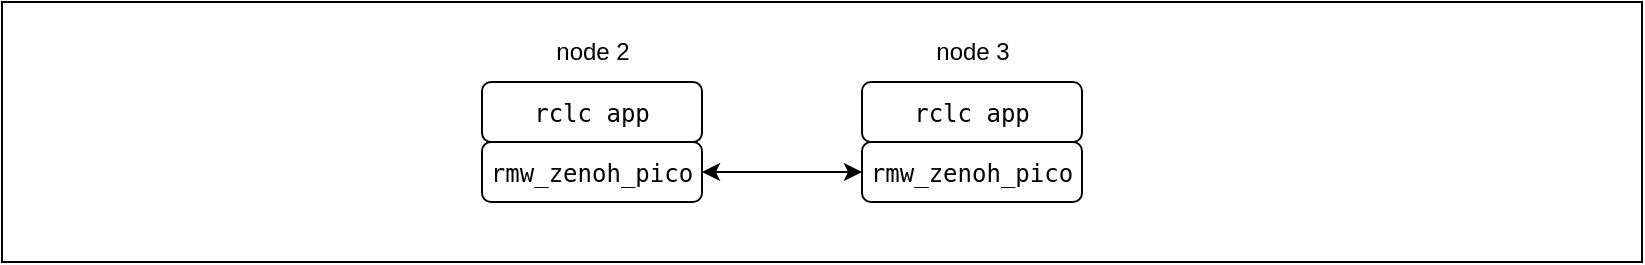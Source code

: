 <mxfile>
    <diagram id="frKHMyflHd5AtAEwA8U6" name="ページ1">
        <mxGraphModel dx="1703" dy="1095" grid="1" gridSize="10" guides="1" tooltips="1" connect="1" arrows="1" fold="1" page="1" pageScale="1" pageWidth="827" pageHeight="1169" math="0" shadow="0">
            <root>
                <mxCell id="0"/>
                <mxCell id="1" parent="0"/>
                <mxCell id="15" value="" style="rounded=0;whiteSpace=wrap;html=1;" vertex="1" parent="1">
                    <mxGeometry y="200" width="820" height="130" as="geometry"/>
                </mxCell>
                <mxCell id="5" value="&lt;div style=&quot;background-color: rgb(255, 255, 255); font-family: &amp;quot;Droid Sans Mono&amp;quot;, &amp;quot;monospace&amp;quot;, monospace; line-height: 16px; white-space: pre;&quot;&gt;&lt;span&gt;&lt;font style=&quot;color: rgb(0, 0, 0);&quot;&gt;rclc app&lt;/font&gt;&lt;/span&gt;&lt;/div&gt;" style="rounded=1;whiteSpace=wrap;html=1;" parent="1" vertex="1">
                    <mxGeometry x="240" y="240" width="110" height="30" as="geometry"/>
                </mxCell>
                <mxCell id="14" style="edgeStyle=none;html=1;exitX=1;exitY=0.5;exitDx=0;exitDy=0;entryX=0;entryY=0.5;entryDx=0;entryDy=0;startArrow=classic;startFill=1;" parent="1" source="6" target="10" edge="1">
                    <mxGeometry relative="1" as="geometry"/>
                </mxCell>
                <mxCell id="6" value="&lt;div style=&quot;background-color: rgb(255, 255, 255); font-family: &amp;quot;Droid Sans Mono&amp;quot;, &amp;quot;monospace&amp;quot;, monospace; line-height: 16px; white-space: pre;&quot;&gt;&lt;font color=&quot;#000000&quot;&gt;rmw_zenoh_pico&lt;/font&gt;&lt;/div&gt;" style="rounded=1;whiteSpace=wrap;html=1;" parent="1" vertex="1">
                    <mxGeometry x="240" y="270" width="110" height="30" as="geometry"/>
                </mxCell>
                <mxCell id="8" value="node 2" style="text;html=1;align=center;verticalAlign=middle;resizable=0;points=[];autosize=1;strokeColor=none;fillColor=none;" parent="1" vertex="1">
                    <mxGeometry x="265" y="210" width="60" height="30" as="geometry"/>
                </mxCell>
                <mxCell id="9" value="&lt;div style=&quot;background-color: rgb(255, 255, 255); font-family: &amp;quot;Droid Sans Mono&amp;quot;, &amp;quot;monospace&amp;quot;, monospace; line-height: 16px; white-space: pre;&quot;&gt;&lt;span&gt;&lt;font style=&quot;color: rgb(0, 0, 0);&quot;&gt;rclc app&lt;/font&gt;&lt;/span&gt;&lt;/div&gt;" style="rounded=1;whiteSpace=wrap;html=1;" parent="1" vertex="1">
                    <mxGeometry x="430" y="240" width="110" height="30" as="geometry"/>
                </mxCell>
                <mxCell id="10" value="&lt;div style=&quot;background-color: rgb(255, 255, 255); font-family: &amp;quot;Droid Sans Mono&amp;quot;, &amp;quot;monospace&amp;quot;, monospace; line-height: 16px; white-space: pre;&quot;&gt;&lt;font color=&quot;#000000&quot;&gt;rmw_zenoh_pico&lt;/font&gt;&lt;/div&gt;" style="rounded=1;whiteSpace=wrap;html=1;" parent="1" vertex="1">
                    <mxGeometry x="430" y="270" width="110" height="30" as="geometry"/>
                </mxCell>
                <mxCell id="11" value="node 3" style="text;html=1;align=center;verticalAlign=middle;resizable=0;points=[];autosize=1;strokeColor=none;fillColor=none;" parent="1" vertex="1">
                    <mxGeometry x="455" y="210" width="60" height="30" as="geometry"/>
                </mxCell>
            </root>
        </mxGraphModel>
    </diagram>
</mxfile>